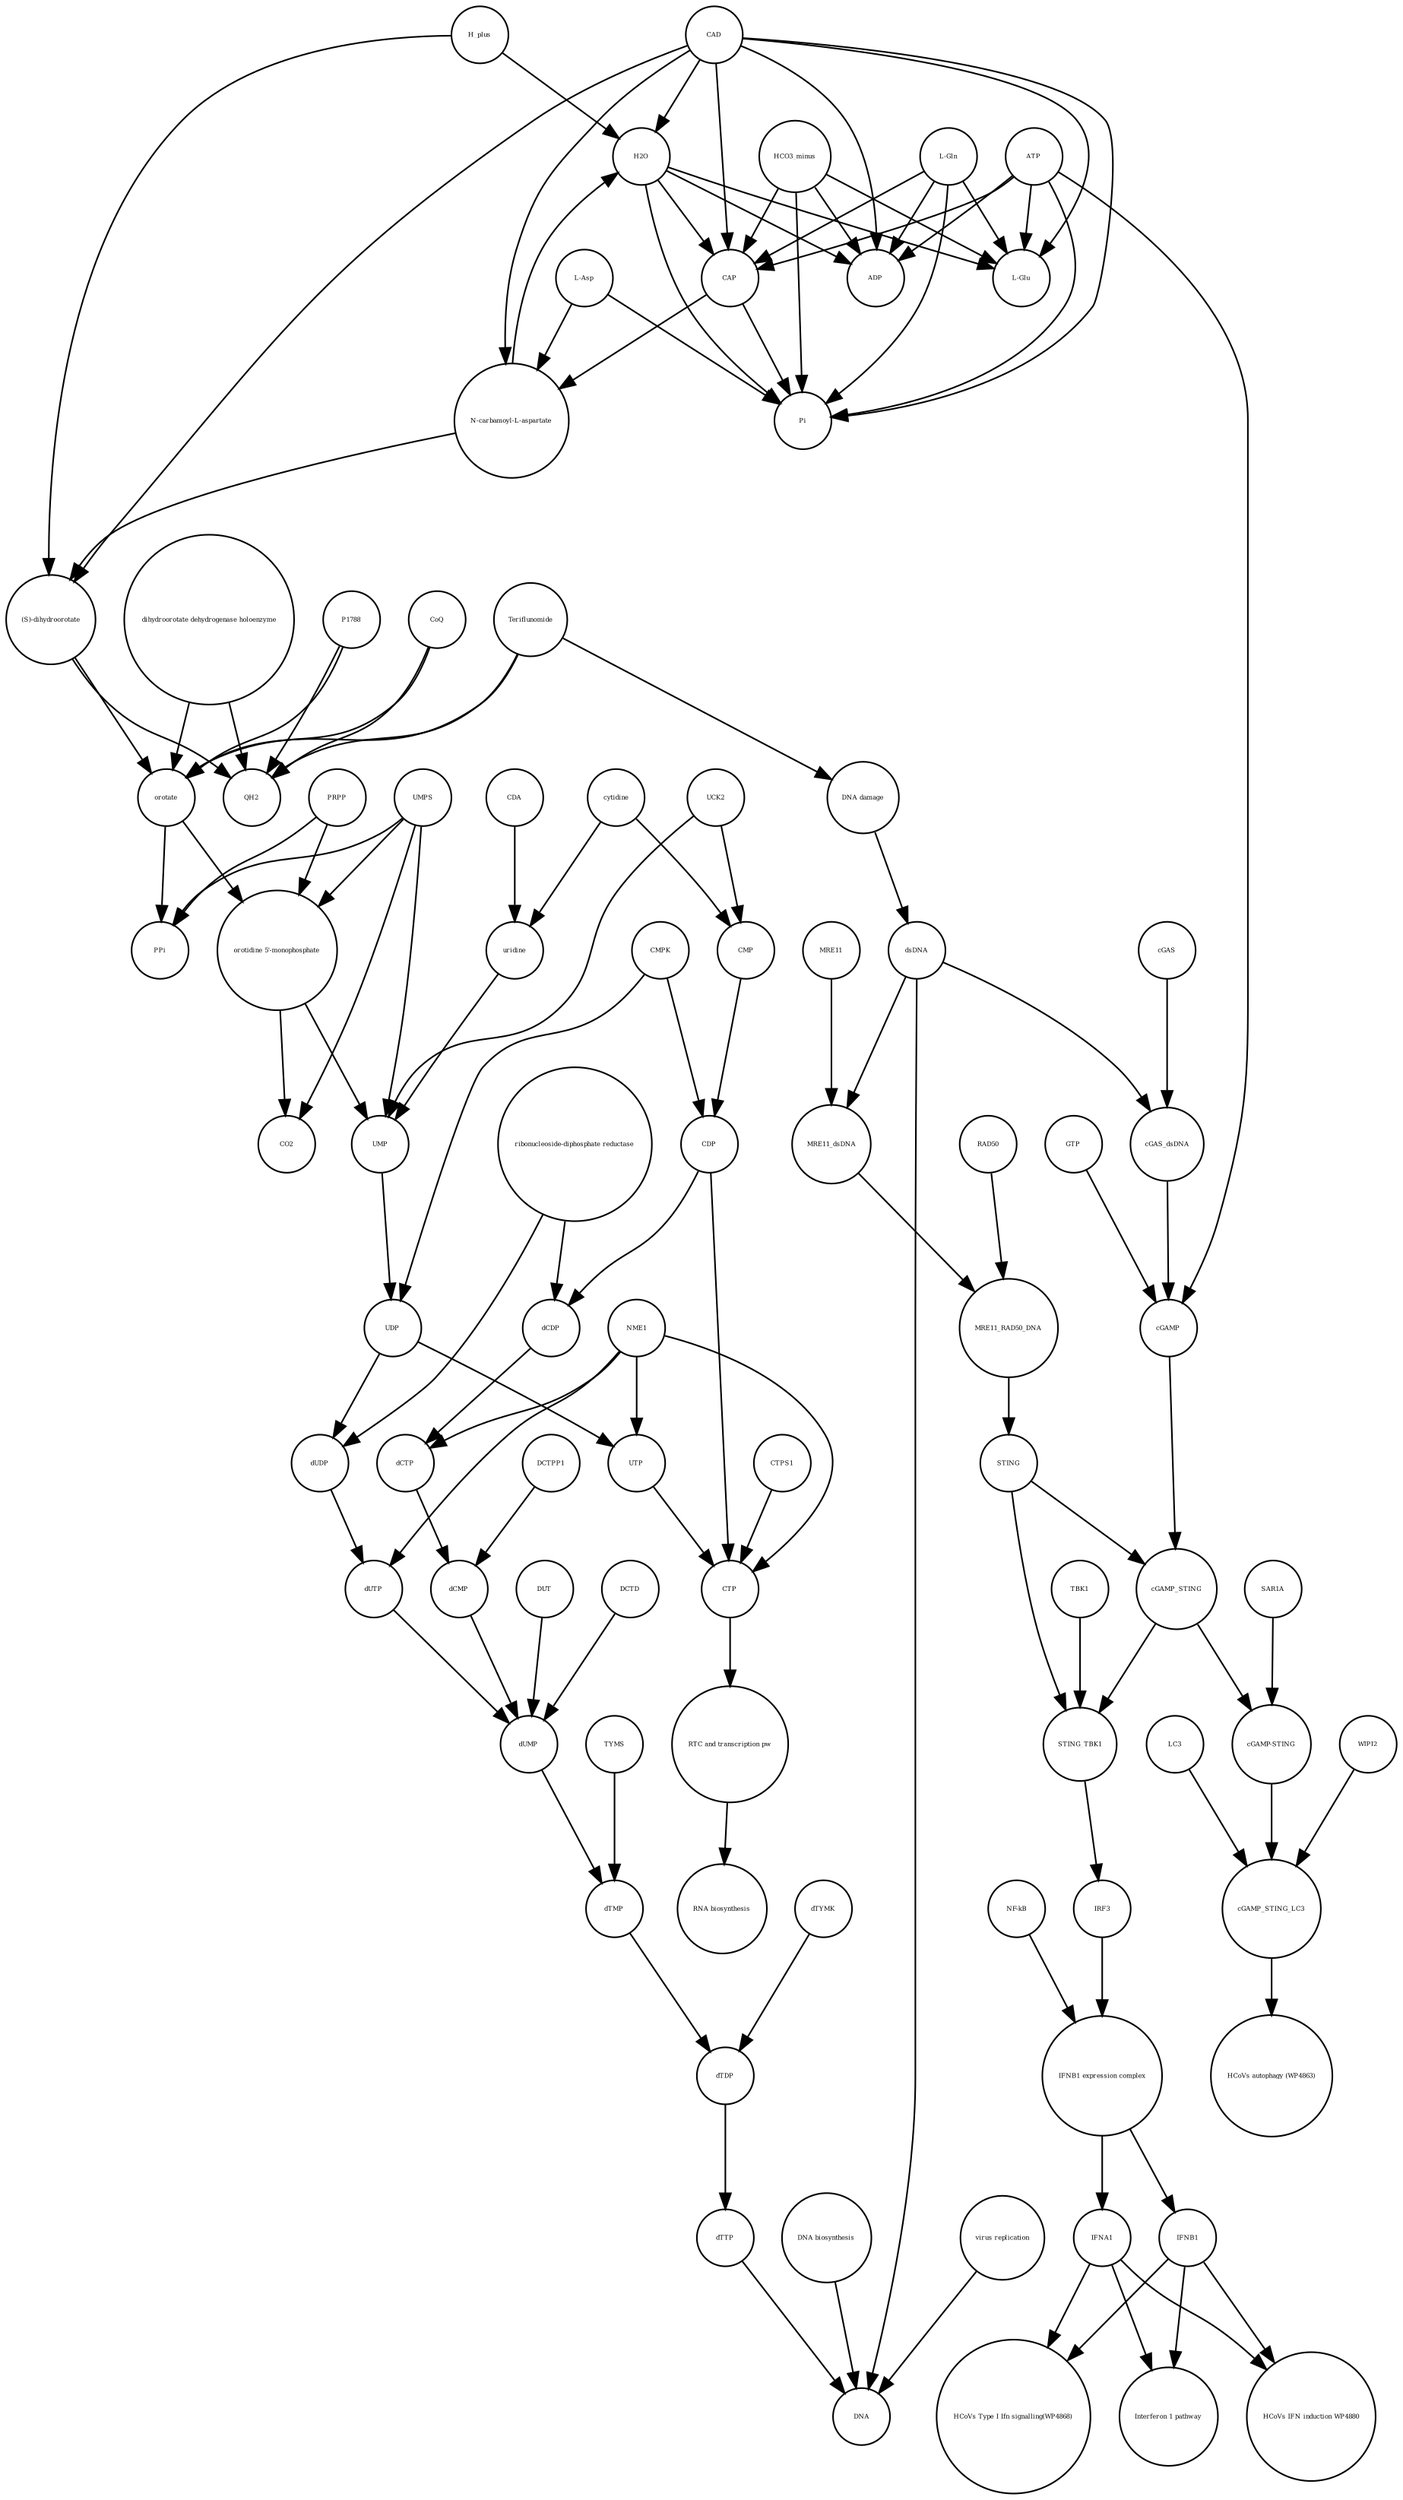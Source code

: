 strict digraph  {
Teriflunomide [annotation=urn_miriam_drugbank_DB08880, bipartite=0, cls="simple chemical", fontsize=4, label=Teriflunomide, shape=circle];
"DNA damage" [annotation="", bipartite=0, cls=phenotype, fontsize=4, label="DNA damage", shape=circle];
CTP [annotation="urn_miriam_obo.chebi_CHEBI%3A17677", bipartite=0, cls="simple chemical", fontsize=4, label=CTP, shape=circle];
"RTC and transcription pw" [annotation="", bipartite=0, cls=phenotype, fontsize=4, label="RTC and transcription pw", shape=circle];
"RNA biosynthesis" [annotation="urn_miriam_obo.go_GO%3A0032774", bipartite=0, cls=phenotype, fontsize=4, label="RNA biosynthesis", shape=circle];
cGAMP_STING_LC3 [annotation="", bipartite=0, cls=complex, fontsize=4, label=cGAMP_STING_LC3, shape=circle];
"HCoVs autophagy (WP4863)" [annotation="", bipartite=0, cls=phenotype, fontsize=4, label="HCoVs autophagy (WP4863)", shape=circle];
IFNA1 [annotation="urn_miriam_hgnc.symbol_IFNA1|urn_miriam_ncbigene_3439|urn_miriam_refseq_NM_024013|urn_miriam_uniprot_P01562|urn_miriam_hgnc_5417|urn_miriam_ensembl_ENSG00000197919", bipartite=0, cls=macromolecule, fontsize=4, label=IFNA1, shape=circle];
"HCoVs IFN induction WP4880" [annotation="", bipartite=0, cls=phenotype, fontsize=4, label="HCoVs IFN induction WP4880", shape=circle];
IFNB1 [annotation="urn_miriam_ensembl_ENSG00000171855|urn_miriam_hgnc.symbol_IFNB1|urn_miriam_hgnc_5434|urn_miriam_uniprot_P01574|urn_miriam_refseq_NM_002176|urn_miriam_ncbigene_3456", bipartite=0, cls=macromolecule, fontsize=4, label=IFNB1, shape=circle];
"HCoVs Type I Ifn signalling(WP4868)" [annotation="", bipartite=0, cls=phenotype, fontsize=4, label="HCoVs Type I Ifn signalling(WP4868)", shape=circle];
"Interferon 1 pathway" [annotation="", bipartite=0, cls=phenotype, fontsize=4, label="Interferon 1 pathway", shape=circle];
UMPS [annotation="urn_miriam_ncbigene_7372|urn_miriam_refseq_NM_000373|urn_miriam_hgnc.symbol_UMPS|urn_miriam_hgnc_12563|urn_miriam_ensembl_ENSG00000114491|urn_miriam_uniprot_P11172", bipartite=0, cls="macromolecule multimer", fontsize=4, label=UMPS, shape=circle];
UMP [annotation="urn_miriam_obo.chebi_CHEBI%3A57865", bipartite=0, cls="simple chemical", fontsize=4, label=UMP, shape=circle];
"IFNB1 expression complex" [annotation="", bipartite=0, cls=complex, fontsize=4, label="IFNB1 expression complex", shape=circle];
"orotidine 5'-monophosphate" [annotation="urn_miriam_obo.chebi_CHEBI%3A15842", bipartite=0, cls="simple chemical", fontsize=4, label="orotidine 5'-monophosphate", shape=circle];
ADP [annotation="urn_miriam_obo.chebi_CHEBI%3A16761", bipartite=0, cls="simple chemical", fontsize=4, label=ADP, shape=circle];
PPi [annotation="urn_miriam_obo.chebi_CHEBI%3A18361", bipartite=0, cls="simple chemical", fontsize=4, label=PPi, shape=circle];
RAD50 [annotation="urn_miriam_ncbigene_10111|urn_miriam_refseq_NM_005732|urn_miriam_uniprot_Q92878|urn_miriam_hgnc.symbol_RAD50|urn_miriam_ensembl_ENSG00000113522|urn_miriam_hgnc_9816", bipartite=0, cls="macromolecule multimer", fontsize=4, label=RAD50, shape=circle];
"dihydroorotate dehydrogenase holoenzyme" [annotation="urn_miriam_ncbigene_1723|urn_miriam_hgnc_HGNC%3A2867|urn_miriam_hgnc.symbol_DHODH", bipartite=0, cls="simple chemical", fontsize=4, label="dihydroorotate dehydrogenase holoenzyme", shape=circle];
WIPI2 [annotation="urn_miriam_refseq_NM_015610|urn_miriam_hgnc_32225|urn_miriam_hgnc.symbol_WIPI2|urn_miriam_ensembl_ENSG00000157954|urn_miriam_ncbigene_26100|urn_miriam_uniprot_Q9Y4P8", bipartite=0, cls=macromolecule, fontsize=4, label=WIPI2, shape=circle];
H2O [annotation="urn_miriam_obo.chebi_CHEBI%3A15377", bipartite=0, cls="simple chemical", fontsize=4, label=H2O, shape=circle];
DUT [annotation="urn_miriam_hgnc_HGNC%3A3078|urn_miriam_uniprot_P33316", bipartite=0, cls=macromolecule, fontsize=4, label=DUT, shape=circle];
dUMP [annotation="urn_miriam_obo.chebi_CHEBI%3A17622", bipartite=0, cls="simple chemical", fontsize=4, label=dUMP, shape=circle];
UDP [annotation="urn_miriam_obo.chebi_CHEBI%3A17659", bipartite=0, cls="simple chemical", fontsize=4, label=UDP, shape=circle];
cytidine [annotation="urn_miriam_obo.chebi_CHEBI%3A17562", bipartite=0, cls="simple chemical", fontsize=4, label=cytidine, shape=circle];
dTTP [annotation="urn_miriam_obo.chebi_CHEBI%3A18077", bipartite=0, cls="simple chemical", fontsize=4, label=dTTP, shape=circle];
orotate [annotation="urn_miriam_obo.chebi_CHEBI%3A30839", bipartite=0, cls="simple chemical", fontsize=4, label=orotate, shape=circle];
"NF-kB" [annotation="urn_miriam_obo.go_GO%3A0071159", bipartite=0, cls=complex, fontsize=4, label="NF-kB", shape=circle];
DCTPP1 [annotation="urn_miriam_uniprot_Q9H773|urn_miriam_hgnc_HGNC%3A28777", bipartite=0, cls=macromolecule, fontsize=4, label=DCTPP1, shape=circle];
GTP [annotation="urn_miriam_obo.chebi_CHEBI%3A15996", bipartite=0, cls="simple chemical", fontsize=4, label=GTP, shape=circle];
cGAMP_STING [annotation="urn_miriam_obo.go_GO%3A1990231", bipartite=0, cls=complex, fontsize=4, label=cGAMP_STING, shape=circle];
P1788 [annotation=urn_miriam_pubmed_31740051, bipartite=0, cls="simple chemical", fontsize=4, label=P1788, shape=circle];
dUTP [annotation="urn_miriam_obo.chebi_CHEBI%3A17625", bipartite=0, cls="simple chemical", fontsize=4, label=dUTP, shape=circle];
"DNA biosynthesis" [annotation="urn_miriam_obo.go_GO%3A0071897", bipartite=0, cls=phenotype, fontsize=4, label="DNA biosynthesis", shape=circle];
UCK2 [annotation="urn_miriam_uniprot_Q9HA47|urn_miriam_hgnc_HGNC%3A12562", bipartite=0, cls=macromolecule, fontsize=4, label=UCK2, shape=circle];
dTDP [annotation="urn_miriam_obo.chebi_CHEBI%3A18075", bipartite=0, cls="simple chemical", fontsize=4, label=dTDP, shape=circle];
CMP [annotation="urn_miriam_obo.chebi_CHEBI%3A17361", bipartite=0, cls="simple chemical", fontsize=4, label=CMP, shape=circle];
CoQ [annotation="urn_miriam_obo.chebi_CHEBI%3A16389", bipartite=0, cls="simple chemical", fontsize=4, label=CoQ, shape=circle];
H_plus [annotation="urn_miriam_obo.chebi_CHEBI%3A15378", bipartite=0, cls="simple chemical", fontsize=4, label=H_plus, shape=circle];
Pi [annotation="urn_miriam_obo.chebi_CHEBI%3A18367", bipartite=0, cls="simple chemical", fontsize=4, label=Pi, shape=circle];
dCDP [annotation="urn_miriam_obo.chebi_CHEBI%3A28846", bipartite=0, cls="simple chemical", fontsize=4, label=dCDP, shape=circle];
"ribonucleoside-diphosphate reductase" [annotation="urn_miriam_brenda_1.17.4.1|urn_miriam_obo.go_GO%3A0005971", bipartite=0, cls=complex, fontsize=4, label="ribonucleoside-diphosphate reductase", shape=circle];
CDP [annotation="urn_miriam_obo.chebi_CHEBI%3A17239", bipartite=0, cls="simple chemical", fontsize=4, label=CDP, shape=circle];
dsDNA [annotation="urn_miriam_obo.chebi_CHEBI%3A75909", bipartite=0, cls="simple chemical", fontsize=4, label=dsDNA, shape=circle];
DNA [annotation="", bipartite=0, cls="nucleic acid feature", fontsize=4, label=DNA, shape=circle];
dCMP [annotation="urn_miriam_obo.chebi_CHEBI%3A15918", bipartite=0, cls="simple chemical", fontsize=4, label=dCMP, shape=circle];
HCO3_minus [annotation="urn_miriam_obo.chebi_CHEBI%3A17544", bipartite=0, cls="simple chemical", fontsize=4, label=HCO3_minus, shape=circle];
LC3 [annotation="", bipartite=0, cls=macromolecule, fontsize=4, label=LC3, shape=circle];
dCTP [annotation="urn_miriam_obo.chebi_CHEBI%3A16311", bipartite=0, cls="simple chemical", fontsize=4, label=dCTP, shape=circle];
CTPS1 [annotation="urn_miriam_hgnc_HGNC%3A2519|urn_miriam_uniprot_P17812", bipartite=0, cls=macromolecule, fontsize=4, label=CTPS1, shape=circle];
MRE11 [annotation="urn_miriam_hgnc.symbol_MRE11|urn_miriam_ncbigene_4361|urn_miriam_uniprot_P49959|urn_miriam_ensembl_ENSG00000020922|urn_miriam_refseq_NM_005591|urn_miriam_hgnc_7230", bipartite=0, cls="macromolecule multimer", fontsize=4, label=MRE11, shape=circle];
CAD [annotation="urn_miriam_refseq_NM_001306079|urn_miriam_hgnc_1424|urn_miriam_hgnc.symbol_CAD|urn_miriam_uniprot_P27708|urn_miriam_ncbigene_790|urn_miriam_ensembl_ENSG00000084774", bipartite=0, cls=macromolecule, fontsize=4, label=CAD, shape=circle];
STING_TBK1 [annotation=urn_miriam_pubmed_30842653, bipartite=0, cls=complex, fontsize=4, label=STING_TBK1, shape=circle];
NME1 [annotation="urn_miriam_uniprot_P15531|urn_miriam_hgnc_7849", bipartite=0, cls=macromolecule, fontsize=4, label=NME1, shape=circle];
cGAMP [annotation="urn_miriam_obo.chebi_CHEBI%3A75947", bipartite=0, cls="simple chemical", fontsize=4, label=cGAMP, shape=circle];
"L-Asp" [annotation="urn_miriam_obo.chebi_CHEBI%3A29991", bipartite=0, cls="simple chemical", fontsize=4, label="L-Asp", shape=circle];
dUDP [annotation="urn_miriam_obo.chebi_CHEBI%3A28850", bipartite=0, cls="simple chemical", fontsize=4, label=dUDP, shape=circle];
SAR1A [annotation="urn_miriam_uniprot_Q9NR31|urn_miriam_ensembl_ENSG00000079332|urn_miriam_hgnc_10534|urn_miriam_hgnc.symbol_SAR1A|urn_miriam_refseq_NM_001142648|urn_miriam_ncbigene_56681", bipartite=0, cls=macromolecule, fontsize=4, label=SAR1A, shape=circle];
cGAS_dsDNA [annotation=urn_miriam_pubmed_28363908, bipartite=0, cls=complex, fontsize=4, label=cGAS_dsDNA, shape=circle];
"L-Gln" [annotation="urn_miriam_obo.chebi_CHEBI%3A18050", bipartite=0, cls="simple chemical", fontsize=4, label="L-Gln", shape=circle];
"cGAMP-STING" [annotation="", bipartite=0, cls=complex, fontsize=4, label="cGAMP-STING", shape=circle];
CO2 [annotation="urn_miriam_obo.chebi_CHEBI%3A16526", bipartite=0, cls="simple chemical", fontsize=4, label=CO2, shape=circle];
DCTD [annotation="urn_miriam_uniprot_P32321|urn_miriam_hgnc_HGNC%3A2710", bipartite=0, cls=macromolecule, fontsize=4, label=DCTD, shape=circle];
IRF3 [annotation="urn_miriam_hgnc_6118|urn_miriam_uniprot_Q14653|urn_miriam_ensembl_ENSG00000126456|urn_miriam_refseq_NM_001571|urn_miriam_hgnc.symbol_IRF3|urn_miriam_ncbigene_3661", bipartite=0, cls="macromolecule multimer", fontsize=4, label=IRF3, shape=circle];
CMPK [annotation="urn_miriam_uniprot_P30085|urn_miriam_hgnc_HGNC%3A18170", bipartite=0, cls=macromolecule, fontsize=4, label=CMPK, shape=circle];
TYMS [annotation="urn_miriam_uniprot_P04818|urn_miriam_hgnc_HGNC%3A12441", bipartite=0, cls=macromolecule, fontsize=4, label=TYMS, shape=circle];
MRE11_dsDNA [annotation="urn_miriam_obo.go_GO%3A0003690", bipartite=0, cls=complex, fontsize=4, label=MRE11_dsDNA, shape=circle];
UTP [annotation="urn_miriam_obo.chebi_CHEBI%3A15713", bipartite=0, cls="simple chemical", fontsize=4, label=UTP, shape=circle];
dTMP [annotation="urn_miriam_obo.chebi_CHEBI%3A17013", bipartite=0, cls="simple chemical", fontsize=4, label=dTMP, shape=circle];
QH2 [annotation="urn_miriam_obo.chebi_CHEBI%3A17976", bipartite=0, cls="simple chemical", fontsize=4, label=QH2, shape=circle];
"L-Glu" [annotation="urn_miriam_obo.chebi_CHEBI%3A16015", bipartite=0, cls="simple chemical", fontsize=4, label="L-Glu", shape=circle];
dTYMK [annotation="urn_miriam_uniprot_P23919|urn_miriam_hgnc_HGNC%3A3061", bipartite=0, cls=macromolecule, fontsize=4, label=dTYMK, shape=circle];
ATP [annotation="urn_miriam_obo.chebi_CHEBI%3A15422", bipartite=0, cls="simple chemical", fontsize=4, label=ATP, shape=circle];
"(S)-dihydroorotate" [annotation="urn_miriam_obo.chebi_CHEBI%3A30864", bipartite=0, cls="simple chemical", fontsize=4, label="(S)-dihydroorotate", shape=circle];
cGAS [annotation="urn_miriam_ensembl_ENSG00000164430|urn_miriam_hgnc_21367|urn_miriam_ncbigene_115004|urn_miriam_uniprot_Q8N884|urn_miriam_hgnc.symbol_CGAS|urn_miriam_refseq_NM_138441", bipartite=0, cls=macromolecule, fontsize=4, label=cGAS, shape=circle];
uridine [annotation="urn_miriam_obo.chebi_CHEBI%3A16704", bipartite=0, cls="simple chemical", fontsize=4, label=uridine, shape=circle];
"virus replication" [annotation="urn_miriam_obo.go_GO%3A0019079", bipartite=0, cls=phenotype, fontsize=4, label="virus replication", shape=circle];
TBK1 [annotation="urn_miriam_hgnc.symbol_TBK1|urn_miriam_ensembl_ENSG00000183735|urn_miriam_uniprot_Q9UHD2|urn_miriam_refseq_NM_013254|urn_miriam_hgnc_11584|urn_miriam_ncbigene_29110", bipartite=0, cls=macromolecule, fontsize=4, label=TBK1, shape=circle];
CDA [annotation="urn_miriam_uniprot_P32320|urn_miriam_ncbigene_978|urn_miriam_refseq_NM_001785|urn_miriam_ensembl_ENSG00000158825|urn_miriam_hgnc.symbol_CDA|urn_miriam_hgnc_1712", bipartite=0, cls=macromolecule, fontsize=4, label=CDA, shape=circle];
MRE11_RAD50_DNA [annotation="", bipartite=0, cls=complex, fontsize=4, label=MRE11_RAD50_DNA, shape=circle];
STING [annotation=urn_miriam_uniprot_Q86WV6, bipartite=0, cls="macromolecule multimer", fontsize=4, label=STING, shape=circle];
"N-carbamoyl-L-aspartate" [annotation="urn_miriam_obo.chebi_CHEBI%3A32814", bipartite=0, cls="simple chemical", fontsize=4, label="N-carbamoyl-L-aspartate", shape=circle];
PRPP [annotation="urn_miriam_obo.chebi_CHEBI%3A17111", bipartite=0, cls="simple chemical", fontsize=4, label=PRPP, shape=circle];
CAP [annotation="urn_miriam_obo.chebi_CHEBI%3A17672", bipartite=0, cls="simple chemical", fontsize=4, label=CAP, shape=circle];
Teriflunomide -> "DNA damage"  [annotation="", interaction_type="necessary stimulation"];
Teriflunomide -> orotate  [annotation="urn_miriam_reactome_REACT_1698|urn_miriam_doi_10.1101%2F2020.03.11.983056", interaction_type=inhibition];
Teriflunomide -> QH2  [annotation="urn_miriam_reactome_REACT_1698|urn_miriam_doi_10.1101%2F2020.03.11.983056", interaction_type=inhibition];
"DNA damage" -> dsDNA  [annotation="urn_miriam_doi_10.1016%2Fj.ejmech.2019.111855", interaction_type=stimulation];
CTP -> "RTC and transcription pw"  [annotation="", interaction_type="necessary stimulation"];
"RTC and transcription pw" -> "RNA biosynthesis"  [annotation="", interaction_type="necessary stimulation"];
cGAMP_STING_LC3 -> "HCoVs autophagy (WP4863)"  [annotation="", interaction_type="necessary stimulation"];
IFNA1 -> "HCoVs IFN induction WP4880"  [annotation="", interaction_type="necessary stimulation"];
IFNA1 -> "HCoVs Type I Ifn signalling(WP4868)"  [annotation="", interaction_type="necessary stimulation"];
IFNA1 -> "Interferon 1 pathway"  [annotation="", interaction_type="necessary stimulation"];
IFNB1 -> "HCoVs Type I Ifn signalling(WP4868)"  [annotation="", interaction_type="necessary stimulation"];
IFNB1 -> "HCoVs IFN induction WP4880"  [annotation="", interaction_type="necessary stimulation"];
IFNB1 -> "Interferon 1 pathway"  [annotation="", interaction_type="necessary stimulation"];
UMPS -> PPi  [annotation=urn_miriam_reactome_REACT_1698, interaction_type=catalysis];
UMPS -> "orotidine 5'-monophosphate"  [annotation=urn_miriam_reactome_REACT_1698, interaction_type=catalysis];
UMPS -> UMP  [annotation=urn_miriam_reactome_REACT_1698, interaction_type=catalysis];
UMPS -> CO2  [annotation=urn_miriam_reactome_REACT_1698, interaction_type=catalysis];
UMP -> UDP  [annotation="", interaction_type=production];
"IFNB1 expression complex" -> IFNA1  [annotation=urn_miriam_pubmed_16979567, interaction_type=stimulation];
"IFNB1 expression complex" -> IFNB1  [annotation=urn_miriam_pubmed_20610653, interaction_type=stimulation];
"orotidine 5'-monophosphate" -> UMP  [annotation="", interaction_type=production];
"orotidine 5'-monophosphate" -> CO2  [annotation="", interaction_type=production];
RAD50 -> MRE11_RAD50_DNA  [annotation="", interaction_type=production];
"dihydroorotate dehydrogenase holoenzyme" -> orotate  [annotation="urn_miriam_reactome_REACT_1698|urn_miriam_doi_10.1101%2F2020.03.11.983056", interaction_type=catalysis];
"dihydroorotate dehydrogenase holoenzyme" -> QH2  [annotation="urn_miriam_reactome_REACT_1698|urn_miriam_doi_10.1101%2F2020.03.11.983056", interaction_type=catalysis];
WIPI2 -> cGAMP_STING_LC3  [annotation=urn_miriam_pubmed_30842662, interaction_type=catalysis];
H2O -> ADP  [annotation="", interaction_type=production];
H2O -> "L-Glu"  [annotation="", interaction_type=production];
H2O -> CAP  [annotation="", interaction_type=production];
H2O -> Pi  [annotation="", interaction_type=production];
DUT -> dUMP  [annotation=urn_miriam_pubmed_18837522, interaction_type=catalysis];
dUMP -> dTMP  [annotation="", interaction_type=production];
UDP -> dUDP  [annotation="", interaction_type=production];
UDP -> UTP  [annotation="", interaction_type=production];
cytidine -> uridine  [annotation="", interaction_type=production];
cytidine -> CMP  [annotation="", interaction_type=production];
dTTP -> DNA  [annotation="", interaction_type=production];
orotate -> PPi  [annotation="", interaction_type=production];
orotate -> "orotidine 5'-monophosphate"  [annotation="", interaction_type=production];
"NF-kB" -> "IFNB1 expression complex"  [annotation="", interaction_type=production];
DCTPP1 -> dCMP  [annotation=urn_miriam_pubmed_13788541, interaction_type=catalysis];
GTP -> cGAMP  [annotation="", interaction_type=production];
cGAMP_STING -> STING_TBK1  [annotation="", interaction_type=production];
cGAMP_STING -> "cGAMP-STING"  [annotation="", interaction_type=production];
P1788 -> orotate  [annotation="urn_miriam_reactome_REACT_1698|urn_miriam_doi_10.1101%2F2020.03.11.983056", interaction_type=inhibition];
P1788 -> QH2  [annotation="urn_miriam_reactome_REACT_1698|urn_miriam_doi_10.1101%2F2020.03.11.983056", interaction_type=inhibition];
dUTP -> dUMP  [annotation="", interaction_type=production];
"DNA biosynthesis" -> DNA  [annotation="", interaction_type=catalysis];
UCK2 -> UMP  [annotation=urn_miriam_pubmed_15130468, interaction_type=catalysis];
UCK2 -> CMP  [annotation=urn_miriam_pubmed_15130468, interaction_type=catalysis];
dTDP -> dTTP  [annotation="", interaction_type=production];
CMP -> CDP  [annotation="", interaction_type=production];
CoQ -> orotate  [annotation="", interaction_type=production];
CoQ -> QH2  [annotation="", interaction_type=production];
H_plus -> H2O  [annotation="", interaction_type=production];
H_plus -> "(S)-dihydroorotate"  [annotation="", interaction_type=production];
dCDP -> dCTP  [annotation="", interaction_type=production];
"ribonucleoside-diphosphate reductase" -> dUDP  [annotation=urn_miriam_pubmed_24809024, interaction_type=catalysis];
"ribonucleoside-diphosphate reductase" -> dCDP  [annotation=urn_miriam_pubmed_24809024, interaction_type=catalysis];
CDP -> CTP  [annotation="", interaction_type=production];
CDP -> dCDP  [annotation="", interaction_type=production];
dsDNA -> MRE11_dsDNA  [annotation="", interaction_type=production];
dsDNA -> cGAS_dsDNA  [annotation="", interaction_type=production];
dsDNA -> DNA  [annotation="", interaction_type=production];
dCMP -> dUMP  [annotation="", interaction_type=production];
HCO3_minus -> ADP  [annotation="", interaction_type=production];
HCO3_minus -> "L-Glu"  [annotation="", interaction_type=production];
HCO3_minus -> CAP  [annotation="", interaction_type=production];
HCO3_minus -> Pi  [annotation="", interaction_type=production];
LC3 -> cGAMP_STING_LC3  [annotation="", interaction_type=production];
dCTP -> dCMP  [annotation="", interaction_type=production];
CTPS1 -> CTP  [annotation=urn_miriam_pubmed_5411547, interaction_type=catalysis];
MRE11 -> MRE11_dsDNA  [annotation="", interaction_type=production];
CAD -> Pi  [annotation=urn_miriam_reactome_REACT_73577, interaction_type=catalysis];
CAD -> "N-carbamoyl-L-aspartate"  [annotation=urn_miriam_reactome_REACT_1698, interaction_type=catalysis];
CAD -> ADP  [annotation=urn_miriam_reactome_REACT_73577, interaction_type=catalysis];
CAD -> "L-Glu"  [annotation=urn_miriam_reactome_REACT_73577, interaction_type=catalysis];
CAD -> CAP  [annotation=urn_miriam_reactome_REACT_73577, interaction_type=catalysis];
CAD -> "(S)-dihydroorotate"  [annotation=urn_miriam_reactome_REACT_1698, interaction_type=catalysis];
CAD -> H2O  [annotation=urn_miriam_reactome_REACT_1698, interaction_type=catalysis];
STING_TBK1 -> IRF3  [annotation="urn_miriam_pubmed_22394562|urn_miriam_pubmed_25636800", interaction_type=catalysis];
NME1 -> CTP  [annotation=urn_miriam_pubmed_28458037, interaction_type=catalysis];
NME1 -> dUTP  [annotation=urn_miriam_pubmed_17827303, interaction_type=catalysis];
NME1 -> dCTP  [annotation=urn_miriam_pubmed_17827303, interaction_type=catalysis];
NME1 -> UTP  [annotation=urn_miriam_pubmed_28458037, interaction_type=catalysis];
cGAMP -> cGAMP_STING  [annotation="", interaction_type=production];
"L-Asp" -> "N-carbamoyl-L-aspartate"  [annotation="", interaction_type=production];
"L-Asp" -> Pi  [annotation="", interaction_type=production];
dUDP -> dUTP  [annotation="", interaction_type=production];
SAR1A -> "cGAMP-STING"  [annotation="urn_miriam_doi_10.1038%2Fs41586-019-1006-9", interaction_type=catalysis];
cGAS_dsDNA -> cGAMP  [annotation=urn_miriam_pubmed_29622565, interaction_type=catalysis];
"L-Gln" -> ADP  [annotation="", interaction_type=production];
"L-Gln" -> "L-Glu"  [annotation="", interaction_type=production];
"L-Gln" -> CAP  [annotation="", interaction_type=production];
"L-Gln" -> Pi  [annotation="", interaction_type=production];
"cGAMP-STING" -> cGAMP_STING_LC3  [annotation="", interaction_type=production];
DCTD -> dUMP  [annotation="urn_miriam_doi_10.1074%2Fjbc.M114.617720", interaction_type=catalysis];
IRF3 -> "IFNB1 expression complex"  [annotation="", interaction_type=production];
CMPK -> CDP  [annotation=urn_miriam_pubmed_10462544, interaction_type=catalysis];
CMPK -> UDP  [annotation=urn_miriam_pubmed_10462544, interaction_type=catalysis];
TYMS -> dTMP  [annotation=urn_miriam_pubmed_3099389, interaction_type=catalysis];
MRE11_dsDNA -> MRE11_RAD50_DNA  [annotation="", interaction_type=production];
UTP -> CTP  [annotation="", interaction_type=production];
dTMP -> dTDP  [annotation="", interaction_type=production];
dTYMK -> dTDP  [annotation=urn_miriam_pubmed_8024690, interaction_type=catalysis];
ATP -> ADP  [annotation="", interaction_type=production];
ATP -> "L-Glu"  [annotation="", interaction_type=production];
ATP -> Pi  [annotation="", interaction_type=production];
ATP -> CAP  [annotation="", interaction_type=production];
ATP -> cGAMP  [annotation="", interaction_type=production];
"(S)-dihydroorotate" -> orotate  [annotation="", interaction_type=production];
"(S)-dihydroorotate" -> QH2  [annotation="", interaction_type=production];
cGAS -> cGAS_dsDNA  [annotation="", interaction_type=production];
uridine -> UMP  [annotation="", interaction_type=production];
"virus replication" -> DNA  [annotation="", interaction_type=inhibition];
TBK1 -> STING_TBK1  [annotation="", interaction_type=production];
CDA -> uridine  [annotation="urn_miriam_pubmed_7923172|urn_miriam_pubmed_15689149", interaction_type=catalysis];
MRE11_RAD50_DNA -> STING  [annotation=urn_miriam_pubmed_23388631, interaction_type=catalysis];
STING -> STING_TBK1  [annotation="", interaction_type=production];
STING -> cGAMP_STING  [annotation="", interaction_type=production];
"N-carbamoyl-L-aspartate" -> H2O  [annotation="", interaction_type=production];
"N-carbamoyl-L-aspartate" -> "(S)-dihydroorotate"  [annotation="", interaction_type=production];
PRPP -> PPi  [annotation="", interaction_type=production];
PRPP -> "orotidine 5'-monophosphate"  [annotation="", interaction_type=production];
CAP -> "N-carbamoyl-L-aspartate"  [annotation="", interaction_type=production];
CAP -> Pi  [annotation="", interaction_type=production];
}

